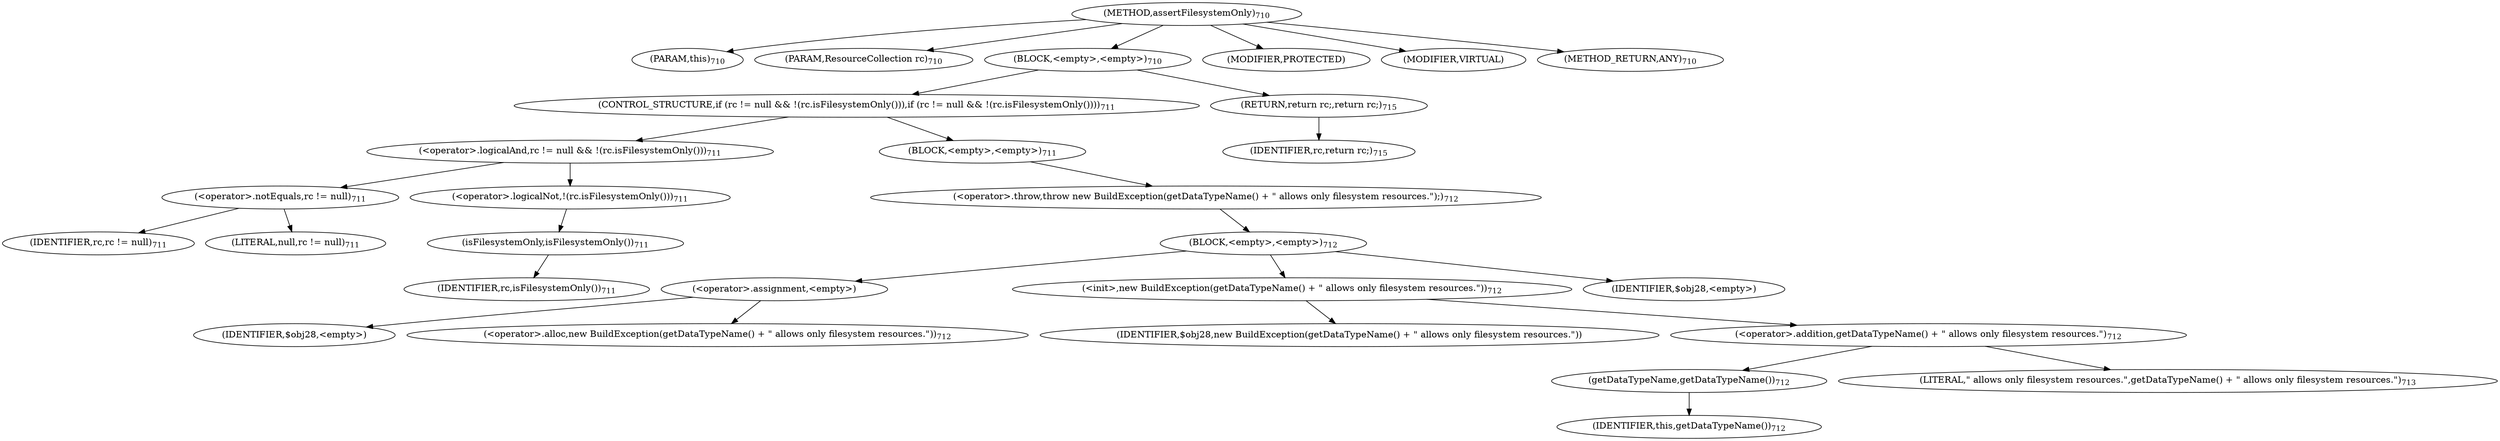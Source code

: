 digraph "assertFilesystemOnly" {  
"1542" [label = <(METHOD,assertFilesystemOnly)<SUB>710</SUB>> ]
"161" [label = <(PARAM,this)<SUB>710</SUB>> ]
"1543" [label = <(PARAM,ResourceCollection rc)<SUB>710</SUB>> ]
"1544" [label = <(BLOCK,&lt;empty&gt;,&lt;empty&gt;)<SUB>710</SUB>> ]
"1545" [label = <(CONTROL_STRUCTURE,if (rc != null &amp;&amp; !(rc.isFilesystemOnly())),if (rc != null &amp;&amp; !(rc.isFilesystemOnly())))<SUB>711</SUB>> ]
"1546" [label = <(&lt;operator&gt;.logicalAnd,rc != null &amp;&amp; !(rc.isFilesystemOnly()))<SUB>711</SUB>> ]
"1547" [label = <(&lt;operator&gt;.notEquals,rc != null)<SUB>711</SUB>> ]
"1548" [label = <(IDENTIFIER,rc,rc != null)<SUB>711</SUB>> ]
"1549" [label = <(LITERAL,null,rc != null)<SUB>711</SUB>> ]
"1550" [label = <(&lt;operator&gt;.logicalNot,!(rc.isFilesystemOnly()))<SUB>711</SUB>> ]
"1551" [label = <(isFilesystemOnly,isFilesystemOnly())<SUB>711</SUB>> ]
"1552" [label = <(IDENTIFIER,rc,isFilesystemOnly())<SUB>711</SUB>> ]
"1553" [label = <(BLOCK,&lt;empty&gt;,&lt;empty&gt;)<SUB>711</SUB>> ]
"1554" [label = <(&lt;operator&gt;.throw,throw new BuildException(getDataTypeName() + &quot; allows only filesystem resources.&quot;);)<SUB>712</SUB>> ]
"1555" [label = <(BLOCK,&lt;empty&gt;,&lt;empty&gt;)<SUB>712</SUB>> ]
"1556" [label = <(&lt;operator&gt;.assignment,&lt;empty&gt;)> ]
"1557" [label = <(IDENTIFIER,$obj28,&lt;empty&gt;)> ]
"1558" [label = <(&lt;operator&gt;.alloc,new BuildException(getDataTypeName() + &quot; allows only filesystem resources.&quot;))<SUB>712</SUB>> ]
"1559" [label = <(&lt;init&gt;,new BuildException(getDataTypeName() + &quot; allows only filesystem resources.&quot;))<SUB>712</SUB>> ]
"1560" [label = <(IDENTIFIER,$obj28,new BuildException(getDataTypeName() + &quot; allows only filesystem resources.&quot;))> ]
"1561" [label = <(&lt;operator&gt;.addition,getDataTypeName() + &quot; allows only filesystem resources.&quot;)<SUB>712</SUB>> ]
"1562" [label = <(getDataTypeName,getDataTypeName())<SUB>712</SUB>> ]
"160" [label = <(IDENTIFIER,this,getDataTypeName())<SUB>712</SUB>> ]
"1563" [label = <(LITERAL,&quot; allows only filesystem resources.&quot;,getDataTypeName() + &quot; allows only filesystem resources.&quot;)<SUB>713</SUB>> ]
"1564" [label = <(IDENTIFIER,$obj28,&lt;empty&gt;)> ]
"1565" [label = <(RETURN,return rc;,return rc;)<SUB>715</SUB>> ]
"1566" [label = <(IDENTIFIER,rc,return rc;)<SUB>715</SUB>> ]
"1567" [label = <(MODIFIER,PROTECTED)> ]
"1568" [label = <(MODIFIER,VIRTUAL)> ]
"1569" [label = <(METHOD_RETURN,ANY)<SUB>710</SUB>> ]
  "1542" -> "161" 
  "1542" -> "1543" 
  "1542" -> "1544" 
  "1542" -> "1567" 
  "1542" -> "1568" 
  "1542" -> "1569" 
  "1544" -> "1545" 
  "1544" -> "1565" 
  "1545" -> "1546" 
  "1545" -> "1553" 
  "1546" -> "1547" 
  "1546" -> "1550" 
  "1547" -> "1548" 
  "1547" -> "1549" 
  "1550" -> "1551" 
  "1551" -> "1552" 
  "1553" -> "1554" 
  "1554" -> "1555" 
  "1555" -> "1556" 
  "1555" -> "1559" 
  "1555" -> "1564" 
  "1556" -> "1557" 
  "1556" -> "1558" 
  "1559" -> "1560" 
  "1559" -> "1561" 
  "1561" -> "1562" 
  "1561" -> "1563" 
  "1562" -> "160" 
  "1565" -> "1566" 
}
